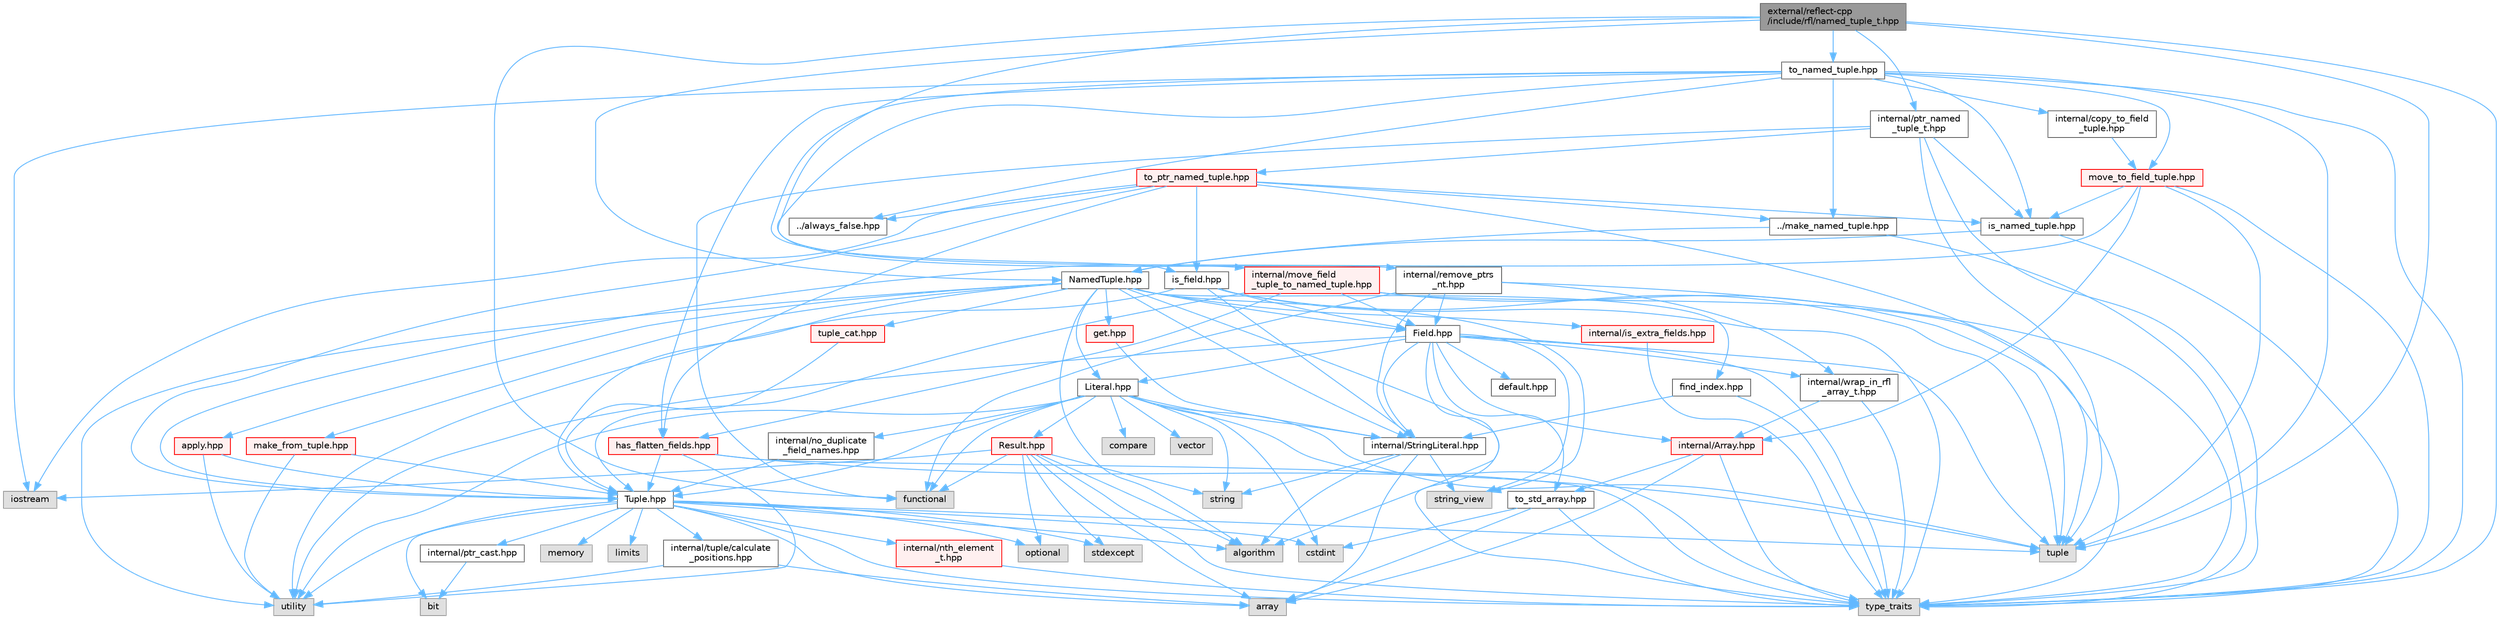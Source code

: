 digraph "external/reflect-cpp/include/rfl/named_tuple_t.hpp"
{
 // LATEX_PDF_SIZE
  bgcolor="transparent";
  edge [fontname=Helvetica,fontsize=10,labelfontname=Helvetica,labelfontsize=10];
  node [fontname=Helvetica,fontsize=10,shape=box,height=0.2,width=0.4];
  Node1 [id="Node000001",label="external/reflect-cpp\l/include/rfl/named_tuple_t.hpp",height=0.2,width=0.4,color="gray40", fillcolor="grey60", style="filled", fontcolor="black",tooltip=" "];
  Node1 -> Node2 [id="edge1_Node000001_Node000002",color="steelblue1",style="solid",tooltip=" "];
  Node2 [id="Node000002",label="functional",height=0.2,width=0.4,color="grey60", fillcolor="#E0E0E0", style="filled",tooltip=" "];
  Node1 -> Node3 [id="edge2_Node000001_Node000003",color="steelblue1",style="solid",tooltip=" "];
  Node3 [id="Node000003",label="tuple",height=0.2,width=0.4,color="grey60", fillcolor="#E0E0E0", style="filled",tooltip=" "];
  Node1 -> Node4 [id="edge3_Node000001_Node000004",color="steelblue1",style="solid",tooltip=" "];
  Node4 [id="Node000004",label="type_traits",height=0.2,width=0.4,color="grey60", fillcolor="#E0E0E0", style="filled",tooltip=" "];
  Node1 -> Node5 [id="edge4_Node000001_Node000005",color="steelblue1",style="solid",tooltip=" "];
  Node5 [id="Node000005",label="NamedTuple.hpp",height=0.2,width=0.4,color="grey40", fillcolor="white", style="filled",URL="$_named_tuple_8hpp.html",tooltip=" "];
  Node5 -> Node6 [id="edge5_Node000005_Node000006",color="steelblue1",style="solid",tooltip=" "];
  Node6 [id="Node000006",label="algorithm",height=0.2,width=0.4,color="grey60", fillcolor="#E0E0E0", style="filled",tooltip=" "];
  Node5 -> Node7 [id="edge6_Node000005_Node000007",color="steelblue1",style="solid",tooltip=" "];
  Node7 [id="Node000007",label="string_view",height=0.2,width=0.4,color="grey60", fillcolor="#E0E0E0", style="filled",tooltip=" "];
  Node5 -> Node4 [id="edge7_Node000005_Node000004",color="steelblue1",style="solid",tooltip=" "];
  Node5 -> Node8 [id="edge8_Node000005_Node000008",color="steelblue1",style="solid",tooltip=" "];
  Node8 [id="Node000008",label="utility",height=0.2,width=0.4,color="grey60", fillcolor="#E0E0E0", style="filled",tooltip=" "];
  Node5 -> Node9 [id="edge9_Node000005_Node000009",color="steelblue1",style="solid",tooltip=" "];
  Node9 [id="Node000009",label="Field.hpp",height=0.2,width=0.4,color="grey40", fillcolor="white", style="filled",URL="$_field_8hpp.html",tooltip=" "];
  Node9 -> Node6 [id="edge10_Node000009_Node000006",color="steelblue1",style="solid",tooltip=" "];
  Node9 -> Node7 [id="edge11_Node000009_Node000007",color="steelblue1",style="solid",tooltip=" "];
  Node9 -> Node3 [id="edge12_Node000009_Node000003",color="steelblue1",style="solid",tooltip=" "];
  Node9 -> Node4 [id="edge13_Node000009_Node000004",color="steelblue1",style="solid",tooltip=" "];
  Node9 -> Node8 [id="edge14_Node000009_Node000008",color="steelblue1",style="solid",tooltip=" "];
  Node9 -> Node10 [id="edge15_Node000009_Node000010",color="steelblue1",style="solid",tooltip=" "];
  Node10 [id="Node000010",label="Literal.hpp",height=0.2,width=0.4,color="grey40", fillcolor="white", style="filled",URL="$_literal_8hpp.html",tooltip=" "];
  Node10 -> Node11 [id="edge16_Node000010_Node000011",color="steelblue1",style="solid",tooltip=" "];
  Node11 [id="Node000011",label="compare",height=0.2,width=0.4,color="grey60", fillcolor="#E0E0E0", style="filled",tooltip=" "];
  Node10 -> Node12 [id="edge17_Node000010_Node000012",color="steelblue1",style="solid",tooltip=" "];
  Node12 [id="Node000012",label="cstdint",height=0.2,width=0.4,color="grey60", fillcolor="#E0E0E0", style="filled",tooltip=" "];
  Node10 -> Node2 [id="edge18_Node000010_Node000002",color="steelblue1",style="solid",tooltip=" "];
  Node10 -> Node13 [id="edge19_Node000010_Node000013",color="steelblue1",style="solid",tooltip=" "];
  Node13 [id="Node000013",label="string",height=0.2,width=0.4,color="grey60", fillcolor="#E0E0E0", style="filled",tooltip=" "];
  Node10 -> Node3 [id="edge20_Node000010_Node000003",color="steelblue1",style="solid",tooltip=" "];
  Node10 -> Node4 [id="edge21_Node000010_Node000004",color="steelblue1",style="solid",tooltip=" "];
  Node10 -> Node8 [id="edge22_Node000010_Node000008",color="steelblue1",style="solid",tooltip=" "];
  Node10 -> Node14 [id="edge23_Node000010_Node000014",color="steelblue1",style="solid",tooltip=" "];
  Node14 [id="Node000014",label="vector",height=0.2,width=0.4,color="grey60", fillcolor="#E0E0E0", style="filled",tooltip=" "];
  Node10 -> Node15 [id="edge24_Node000010_Node000015",color="steelblue1",style="solid",tooltip=" "];
  Node15 [id="Node000015",label="Result.hpp",height=0.2,width=0.4,color="red", fillcolor="#FFF0F0", style="filled",URL="$_result_8hpp.html",tooltip=" "];
  Node15 -> Node6 [id="edge25_Node000015_Node000006",color="steelblue1",style="solid",tooltip=" "];
  Node15 -> Node16 [id="edge26_Node000015_Node000016",color="steelblue1",style="solid",tooltip=" "];
  Node16 [id="Node000016",label="array",height=0.2,width=0.4,color="grey60", fillcolor="#E0E0E0", style="filled",tooltip=" "];
  Node15 -> Node2 [id="edge27_Node000015_Node000002",color="steelblue1",style="solid",tooltip=" "];
  Node15 -> Node17 [id="edge28_Node000015_Node000017",color="steelblue1",style="solid",tooltip=" "];
  Node17 [id="Node000017",label="iostream",height=0.2,width=0.4,color="grey60", fillcolor="#E0E0E0", style="filled",tooltip=" "];
  Node15 -> Node19 [id="edge29_Node000015_Node000019",color="steelblue1",style="solid",tooltip=" "];
  Node19 [id="Node000019",label="optional",height=0.2,width=0.4,color="grey60", fillcolor="#E0E0E0", style="filled",tooltip=" "];
  Node15 -> Node20 [id="edge30_Node000015_Node000020",color="steelblue1",style="solid",tooltip=" "];
  Node20 [id="Node000020",label="stdexcept",height=0.2,width=0.4,color="grey60", fillcolor="#E0E0E0", style="filled",tooltip=" "];
  Node15 -> Node13 [id="edge31_Node000015_Node000013",color="steelblue1",style="solid",tooltip=" "];
  Node15 -> Node4 [id="edge32_Node000015_Node000004",color="steelblue1",style="solid",tooltip=" "];
  Node10 -> Node21 [id="edge33_Node000010_Node000021",color="steelblue1",style="solid",tooltip=" "];
  Node21 [id="Node000021",label="Tuple.hpp",height=0.2,width=0.4,color="grey40", fillcolor="white", style="filled",URL="$_tuple_8hpp.html",tooltip=" "];
  Node21 -> Node6 [id="edge34_Node000021_Node000006",color="steelblue1",style="solid",tooltip=" "];
  Node21 -> Node16 [id="edge35_Node000021_Node000016",color="steelblue1",style="solid",tooltip=" "];
  Node21 -> Node22 [id="edge36_Node000021_Node000022",color="steelblue1",style="solid",tooltip=" "];
  Node22 [id="Node000022",label="bit",height=0.2,width=0.4,color="grey60", fillcolor="#E0E0E0", style="filled",tooltip=" "];
  Node21 -> Node12 [id="edge37_Node000021_Node000012",color="steelblue1",style="solid",tooltip=" "];
  Node21 -> Node23 [id="edge38_Node000021_Node000023",color="steelblue1",style="solid",tooltip=" "];
  Node23 [id="Node000023",label="limits",height=0.2,width=0.4,color="grey60", fillcolor="#E0E0E0", style="filled",tooltip=" "];
  Node21 -> Node24 [id="edge39_Node000021_Node000024",color="steelblue1",style="solid",tooltip=" "];
  Node24 [id="Node000024",label="memory",height=0.2,width=0.4,color="grey60", fillcolor="#E0E0E0", style="filled",tooltip=" "];
  Node21 -> Node19 [id="edge40_Node000021_Node000019",color="steelblue1",style="solid",tooltip=" "];
  Node21 -> Node20 [id="edge41_Node000021_Node000020",color="steelblue1",style="solid",tooltip=" "];
  Node21 -> Node3 [id="edge42_Node000021_Node000003",color="steelblue1",style="solid",tooltip=" "];
  Node21 -> Node4 [id="edge43_Node000021_Node000004",color="steelblue1",style="solid",tooltip=" "];
  Node21 -> Node8 [id="edge44_Node000021_Node000008",color="steelblue1",style="solid",tooltip=" "];
  Node21 -> Node25 [id="edge45_Node000021_Node000025",color="steelblue1",style="solid",tooltip=" "];
  Node25 [id="Node000025",label="internal/nth_element\l_t.hpp",height=0.2,width=0.4,color="red", fillcolor="#FFF0F0", style="filled",URL="$nth__element__t_8hpp.html",tooltip=" "];
  Node25 -> Node4 [id="edge46_Node000025_Node000004",color="steelblue1",style="solid",tooltip=" "];
  Node21 -> Node27 [id="edge47_Node000021_Node000027",color="steelblue1",style="solid",tooltip=" "];
  Node27 [id="Node000027",label="internal/ptr_cast.hpp",height=0.2,width=0.4,color="grey40", fillcolor="white", style="filled",URL="$ptr__cast_8hpp.html",tooltip=" "];
  Node27 -> Node22 [id="edge48_Node000027_Node000022",color="steelblue1",style="solid",tooltip=" "];
  Node21 -> Node28 [id="edge49_Node000021_Node000028",color="steelblue1",style="solid",tooltip=" "];
  Node28 [id="Node000028",label="internal/tuple/calculate\l_positions.hpp",height=0.2,width=0.4,color="grey40", fillcolor="white", style="filled",URL="$calculate__positions_8hpp.html",tooltip=" "];
  Node28 -> Node16 [id="edge50_Node000028_Node000016",color="steelblue1",style="solid",tooltip=" "];
  Node28 -> Node8 [id="edge51_Node000028_Node000008",color="steelblue1",style="solid",tooltip=" "];
  Node10 -> Node29 [id="edge52_Node000010_Node000029",color="steelblue1",style="solid",tooltip=" "];
  Node29 [id="Node000029",label="internal/StringLiteral.hpp",height=0.2,width=0.4,color="grey40", fillcolor="white", style="filled",URL="$_string_literal_8hpp.html",tooltip=" "];
  Node29 -> Node6 [id="edge53_Node000029_Node000006",color="steelblue1",style="solid",tooltip=" "];
  Node29 -> Node16 [id="edge54_Node000029_Node000016",color="steelblue1",style="solid",tooltip=" "];
  Node29 -> Node13 [id="edge55_Node000029_Node000013",color="steelblue1",style="solid",tooltip=" "];
  Node29 -> Node7 [id="edge56_Node000029_Node000007",color="steelblue1",style="solid",tooltip=" "];
  Node10 -> Node30 [id="edge57_Node000010_Node000030",color="steelblue1",style="solid",tooltip=" "];
  Node30 [id="Node000030",label="internal/no_duplicate\l_field_names.hpp",height=0.2,width=0.4,color="grey40", fillcolor="white", style="filled",URL="$no__duplicate__field__names_8hpp.html",tooltip=" "];
  Node30 -> Node21 [id="edge58_Node000030_Node000021",color="steelblue1",style="solid",tooltip=" "];
  Node9 -> Node31 [id="edge59_Node000009_Node000031",color="steelblue1",style="solid",tooltip=" "];
  Node31 [id="Node000031",label="default.hpp",height=0.2,width=0.4,color="grey40", fillcolor="white", style="filled",URL="$default_8hpp.html",tooltip=" "];
  Node9 -> Node32 [id="edge60_Node000009_Node000032",color="steelblue1",style="solid",tooltip=" "];
  Node32 [id="Node000032",label="internal/Array.hpp",height=0.2,width=0.4,color="red", fillcolor="#FFF0F0", style="filled",URL="$_array_8hpp.html",tooltip=" "];
  Node32 -> Node16 [id="edge61_Node000032_Node000016",color="steelblue1",style="solid",tooltip=" "];
  Node32 -> Node4 [id="edge62_Node000032_Node000004",color="steelblue1",style="solid",tooltip=" "];
  Node32 -> Node34 [id="edge63_Node000032_Node000034",color="steelblue1",style="solid",tooltip=" "];
  Node34 [id="Node000034",label="to_std_array.hpp",height=0.2,width=0.4,color="grey40", fillcolor="white", style="filled",URL="$to__std__array_8hpp.html",tooltip=" "];
  Node34 -> Node16 [id="edge64_Node000034_Node000016",color="steelblue1",style="solid",tooltip=" "];
  Node34 -> Node12 [id="edge65_Node000034_Node000012",color="steelblue1",style="solid",tooltip=" "];
  Node34 -> Node4 [id="edge66_Node000034_Node000004",color="steelblue1",style="solid",tooltip=" "];
  Node9 -> Node29 [id="edge67_Node000009_Node000029",color="steelblue1",style="solid",tooltip=" "];
  Node9 -> Node34 [id="edge68_Node000009_Node000034",color="steelblue1",style="solid",tooltip=" "];
  Node9 -> Node35 [id="edge69_Node000009_Node000035",color="steelblue1",style="solid",tooltip=" "];
  Node35 [id="Node000035",label="internal/wrap_in_rfl\l_array_t.hpp",height=0.2,width=0.4,color="grey40", fillcolor="white", style="filled",URL="$wrap__in__rfl__array__t_8hpp.html",tooltip=" "];
  Node35 -> Node4 [id="edge70_Node000035_Node000004",color="steelblue1",style="solid",tooltip=" "];
  Node35 -> Node32 [id="edge71_Node000035_Node000032",color="steelblue1",style="solid",tooltip=" "];
  Node5 -> Node10 [id="edge72_Node000005_Node000010",color="steelblue1",style="solid",tooltip=" "];
  Node5 -> Node21 [id="edge73_Node000005_Node000021",color="steelblue1",style="solid",tooltip=" "];
  Node5 -> Node36 [id="edge74_Node000005_Node000036",color="steelblue1",style="solid",tooltip=" "];
  Node36 [id="Node000036",label="apply.hpp",height=0.2,width=0.4,color="red", fillcolor="#FFF0F0", style="filled",URL="$apply_8hpp.html",tooltip=" "];
  Node36 -> Node8 [id="edge75_Node000036_Node000008",color="steelblue1",style="solid",tooltip=" "];
  Node36 -> Node21 [id="edge76_Node000036_Node000021",color="steelblue1",style="solid",tooltip=" "];
  Node5 -> Node38 [id="edge77_Node000005_Node000038",color="steelblue1",style="solid",tooltip=" "];
  Node38 [id="Node000038",label="get.hpp",height=0.2,width=0.4,color="red", fillcolor="#FFF0F0", style="filled",URL="$get_8hpp.html",tooltip=" "];
  Node38 -> Node29 [id="edge78_Node000038_Node000029",color="steelblue1",style="solid",tooltip=" "];
  Node5 -> Node29 [id="edge79_Node000005_Node000029",color="steelblue1",style="solid",tooltip=" "];
  Node5 -> Node41 [id="edge80_Node000005_Node000041",color="steelblue1",style="solid",tooltip=" "];
  Node41 [id="Node000041",label="find_index.hpp",height=0.2,width=0.4,color="grey40", fillcolor="white", style="filled",URL="$find__index_8hpp.html",tooltip=" "];
  Node41 -> Node4 [id="edge81_Node000041_Node000004",color="steelblue1",style="solid",tooltip=" "];
  Node41 -> Node29 [id="edge82_Node000041_Node000029",color="steelblue1",style="solid",tooltip=" "];
  Node5 -> Node42 [id="edge83_Node000005_Node000042",color="steelblue1",style="solid",tooltip=" "];
  Node42 [id="Node000042",label="internal/is_extra_fields.hpp",height=0.2,width=0.4,color="red", fillcolor="#FFF0F0", style="filled",URL="$is__extra__fields_8hpp.html",tooltip=" "];
  Node42 -> Node4 [id="edge84_Node000042_Node000004",color="steelblue1",style="solid",tooltip=" "];
  Node5 -> Node45 [id="edge85_Node000005_Node000045",color="steelblue1",style="solid",tooltip=" "];
  Node45 [id="Node000045",label="make_from_tuple.hpp",height=0.2,width=0.4,color="red", fillcolor="#FFF0F0", style="filled",URL="$make__from__tuple_8hpp.html",tooltip=" "];
  Node45 -> Node8 [id="edge86_Node000045_Node000008",color="steelblue1",style="solid",tooltip=" "];
  Node45 -> Node21 [id="edge87_Node000045_Node000021",color="steelblue1",style="solid",tooltip=" "];
  Node5 -> Node47 [id="edge88_Node000005_Node000047",color="steelblue1",style="solid",tooltip=" "];
  Node47 [id="Node000047",label="tuple_cat.hpp",height=0.2,width=0.4,color="red", fillcolor="#FFF0F0", style="filled",URL="$tuple__cat_8hpp.html",tooltip=" "];
  Node47 -> Node21 [id="edge89_Node000047_Node000021",color="steelblue1",style="solid",tooltip=" "];
  Node1 -> Node49 [id="edge90_Node000001_Node000049",color="steelblue1",style="solid",tooltip=" "];
  Node49 [id="Node000049",label="internal/ptr_named\l_tuple_t.hpp",height=0.2,width=0.4,color="grey40", fillcolor="white", style="filled",URL="$ptr__named__tuple__t_8hpp.html",tooltip=" "];
  Node49 -> Node2 [id="edge91_Node000049_Node000002",color="steelblue1",style="solid",tooltip=" "];
  Node49 -> Node3 [id="edge92_Node000049_Node000003",color="steelblue1",style="solid",tooltip=" "];
  Node49 -> Node4 [id="edge93_Node000049_Node000004",color="steelblue1",style="solid",tooltip=" "];
  Node49 -> Node50 [id="edge94_Node000049_Node000050",color="steelblue1",style="solid",tooltip=" "];
  Node50 [id="Node000050",label="is_named_tuple.hpp",height=0.2,width=0.4,color="grey40", fillcolor="white", style="filled",URL="$is__named__tuple_8hpp.html",tooltip=" "];
  Node50 -> Node4 [id="edge95_Node000050_Node000004",color="steelblue1",style="solid",tooltip=" "];
  Node50 -> Node5 [id="edge96_Node000050_Node000005",color="steelblue1",style="solid",tooltip=" "];
  Node49 -> Node51 [id="edge97_Node000049_Node000051",color="steelblue1",style="solid",tooltip=" "];
  Node51 [id="Node000051",label="to_ptr_named_tuple.hpp",height=0.2,width=0.4,color="red", fillcolor="#FFF0F0", style="filled",URL="$to__ptr__named__tuple_8hpp.html",tooltip=" "];
  Node51 -> Node17 [id="edge98_Node000051_Node000017",color="steelblue1",style="solid",tooltip=" "];
  Node51 -> Node3 [id="edge99_Node000051_Node000003",color="steelblue1",style="solid",tooltip=" "];
  Node51 -> Node21 [id="edge100_Node000051_Node000021",color="steelblue1",style="solid",tooltip=" "];
  Node51 -> Node52 [id="edge101_Node000051_Node000052",color="steelblue1",style="solid",tooltip=" "];
  Node52 [id="Node000052",label="../always_false.hpp",height=0.2,width=0.4,color="grey40", fillcolor="white", style="filled",URL="$always__false_8hpp.html",tooltip=" "];
  Node51 -> Node62 [id="edge102_Node000051_Node000062",color="steelblue1",style="solid",tooltip=" "];
  Node62 [id="Node000062",label="../make_named_tuple.hpp",height=0.2,width=0.4,color="grey40", fillcolor="white", style="filled",URL="$make__named__tuple_8hpp.html",tooltip=" "];
  Node62 -> Node4 [id="edge103_Node000062_Node000004",color="steelblue1",style="solid",tooltip=" "];
  Node62 -> Node5 [id="edge104_Node000062_Node000005",color="steelblue1",style="solid",tooltip=" "];
  Node51 -> Node72 [id="edge105_Node000051_Node000072",color="steelblue1",style="solid",tooltip=" "];
  Node72 [id="Node000072",label="has_flatten_fields.hpp",height=0.2,width=0.4,color="red", fillcolor="#FFF0F0", style="filled",URL="$has__flatten__fields_8hpp.html",tooltip=" "];
  Node72 -> Node3 [id="edge106_Node000072_Node000003",color="steelblue1",style="solid",tooltip=" "];
  Node72 -> Node4 [id="edge107_Node000072_Node000004",color="steelblue1",style="solid",tooltip=" "];
  Node72 -> Node8 [id="edge108_Node000072_Node000008",color="steelblue1",style="solid",tooltip=" "];
  Node72 -> Node21 [id="edge109_Node000072_Node000021",color="steelblue1",style="solid",tooltip=" "];
  Node51 -> Node67 [id="edge110_Node000051_Node000067",color="steelblue1",style="solid",tooltip=" "];
  Node67 [id="Node000067",label="is_field.hpp",height=0.2,width=0.4,color="grey40", fillcolor="white", style="filled",URL="$is__field_8hpp.html",tooltip=" "];
  Node67 -> Node3 [id="edge111_Node000067_Node000003",color="steelblue1",style="solid",tooltip=" "];
  Node67 -> Node4 [id="edge112_Node000067_Node000004",color="steelblue1",style="solid",tooltip=" "];
  Node67 -> Node8 [id="edge113_Node000067_Node000008",color="steelblue1",style="solid",tooltip=" "];
  Node67 -> Node9 [id="edge114_Node000067_Node000009",color="steelblue1",style="solid",tooltip=" "];
  Node67 -> Node29 [id="edge115_Node000067_Node000029",color="steelblue1",style="solid",tooltip=" "];
  Node51 -> Node50 [id="edge116_Node000051_Node000050",color="steelblue1",style="solid",tooltip=" "];
  Node1 -> Node80 [id="edge117_Node000001_Node000080",color="steelblue1",style="solid",tooltip=" "];
  Node80 [id="Node000080",label="internal/remove_ptrs\l_nt.hpp",height=0.2,width=0.4,color="grey40", fillcolor="white", style="filled",URL="$remove__ptrs__nt_8hpp.html",tooltip=" "];
  Node80 -> Node2 [id="edge118_Node000080_Node000002",color="steelblue1",style="solid",tooltip=" "];
  Node80 -> Node4 [id="edge119_Node000080_Node000004",color="steelblue1",style="solid",tooltip=" "];
  Node80 -> Node9 [id="edge120_Node000080_Node000009",color="steelblue1",style="solid",tooltip=" "];
  Node80 -> Node29 [id="edge121_Node000080_Node000029",color="steelblue1",style="solid",tooltip=" "];
  Node80 -> Node35 [id="edge122_Node000080_Node000035",color="steelblue1",style="solid",tooltip=" "];
  Node1 -> Node81 [id="edge123_Node000001_Node000081",color="steelblue1",style="solid",tooltip=" "];
  Node81 [id="Node000081",label="to_named_tuple.hpp",height=0.2,width=0.4,color="grey40", fillcolor="white", style="filled",URL="$to__named__tuple_8hpp.html",tooltip=" "];
  Node81 -> Node17 [id="edge124_Node000081_Node000017",color="steelblue1",style="solid",tooltip=" "];
  Node81 -> Node3 [id="edge125_Node000081_Node000003",color="steelblue1",style="solid",tooltip=" "];
  Node81 -> Node4 [id="edge126_Node000081_Node000004",color="steelblue1",style="solid",tooltip=" "];
  Node81 -> Node52 [id="edge127_Node000081_Node000052",color="steelblue1",style="solid",tooltip=" "];
  Node81 -> Node82 [id="edge128_Node000081_Node000082",color="steelblue1",style="solid",tooltip=" "];
  Node82 [id="Node000082",label="internal/copy_to_field\l_tuple.hpp",height=0.2,width=0.4,color="grey40", fillcolor="white", style="filled",URL="$copy__to__field__tuple_8hpp.html",tooltip=" "];
  Node82 -> Node83 [id="edge129_Node000082_Node000083",color="steelblue1",style="solid",tooltip=" "];
  Node83 [id="Node000083",label="move_to_field_tuple.hpp",height=0.2,width=0.4,color="red", fillcolor="#FFF0F0", style="filled",URL="$move__to__field__tuple_8hpp.html",tooltip=" "];
  Node83 -> Node3 [id="edge130_Node000083_Node000003",color="steelblue1",style="solid",tooltip=" "];
  Node83 -> Node4 [id="edge131_Node000083_Node000004",color="steelblue1",style="solid",tooltip=" "];
  Node83 -> Node21 [id="edge132_Node000083_Node000021",color="steelblue1",style="solid",tooltip=" "];
  Node83 -> Node32 [id="edge133_Node000083_Node000032",color="steelblue1",style="solid",tooltip=" "];
  Node83 -> Node50 [id="edge134_Node000083_Node000050",color="steelblue1",style="solid",tooltip=" "];
  Node81 -> Node72 [id="edge135_Node000081_Node000072",color="steelblue1",style="solid",tooltip=" "];
  Node81 -> Node67 [id="edge136_Node000081_Node000067",color="steelblue1",style="solid",tooltip=" "];
  Node81 -> Node50 [id="edge137_Node000081_Node000050",color="steelblue1",style="solid",tooltip=" "];
  Node81 -> Node84 [id="edge138_Node000081_Node000084",color="steelblue1",style="solid",tooltip=" "];
  Node84 [id="Node000084",label="internal/move_field\l_tuple_to_named_tuple.hpp",height=0.2,width=0.4,color="red", fillcolor="#FFF0F0", style="filled",URL="$move__field__tuple__to__named__tuple_8hpp.html",tooltip=" "];
  Node84 -> Node3 [id="edge139_Node000084_Node000003",color="steelblue1",style="solid",tooltip=" "];
  Node84 -> Node4 [id="edge140_Node000084_Node000004",color="steelblue1",style="solid",tooltip=" "];
  Node84 -> Node9 [id="edge141_Node000084_Node000009",color="steelblue1",style="solid",tooltip=" "];
  Node84 -> Node21 [id="edge142_Node000084_Node000021",color="steelblue1",style="solid",tooltip=" "];
  Node84 -> Node72 [id="edge143_Node000084_Node000072",color="steelblue1",style="solid",tooltip=" "];
  Node81 -> Node83 [id="edge144_Node000081_Node000083",color="steelblue1",style="solid",tooltip=" "];
  Node81 -> Node62 [id="edge145_Node000081_Node000062",color="steelblue1",style="solid",tooltip=" "];
}
